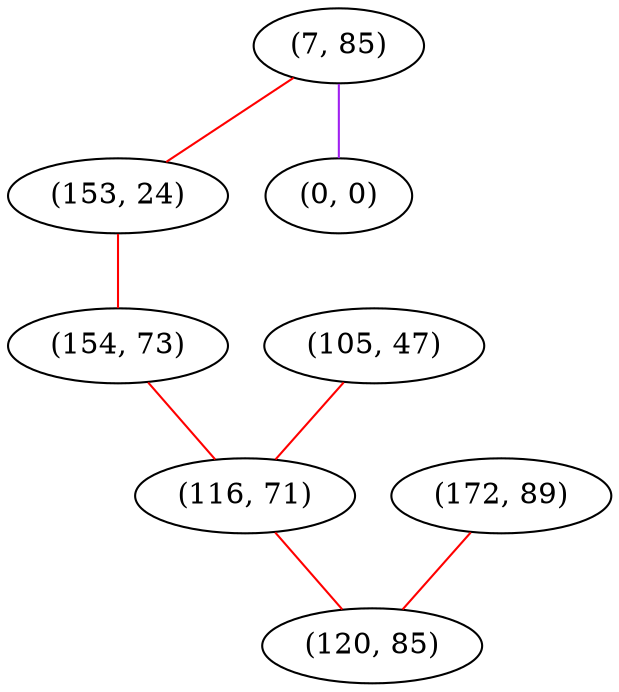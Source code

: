 graph "" {
"(7, 85)";
"(105, 47)";
"(153, 24)";
"(172, 89)";
"(154, 73)";
"(116, 71)";
"(0, 0)";
"(120, 85)";
"(7, 85)" -- "(153, 24)"  [color=red, key=0, weight=1];
"(7, 85)" -- "(0, 0)"  [color=purple, key=0, weight=4];
"(105, 47)" -- "(116, 71)"  [color=red, key=0, weight=1];
"(153, 24)" -- "(154, 73)"  [color=red, key=0, weight=1];
"(172, 89)" -- "(120, 85)"  [color=red, key=0, weight=1];
"(154, 73)" -- "(116, 71)"  [color=red, key=0, weight=1];
"(116, 71)" -- "(120, 85)"  [color=red, key=0, weight=1];
}
